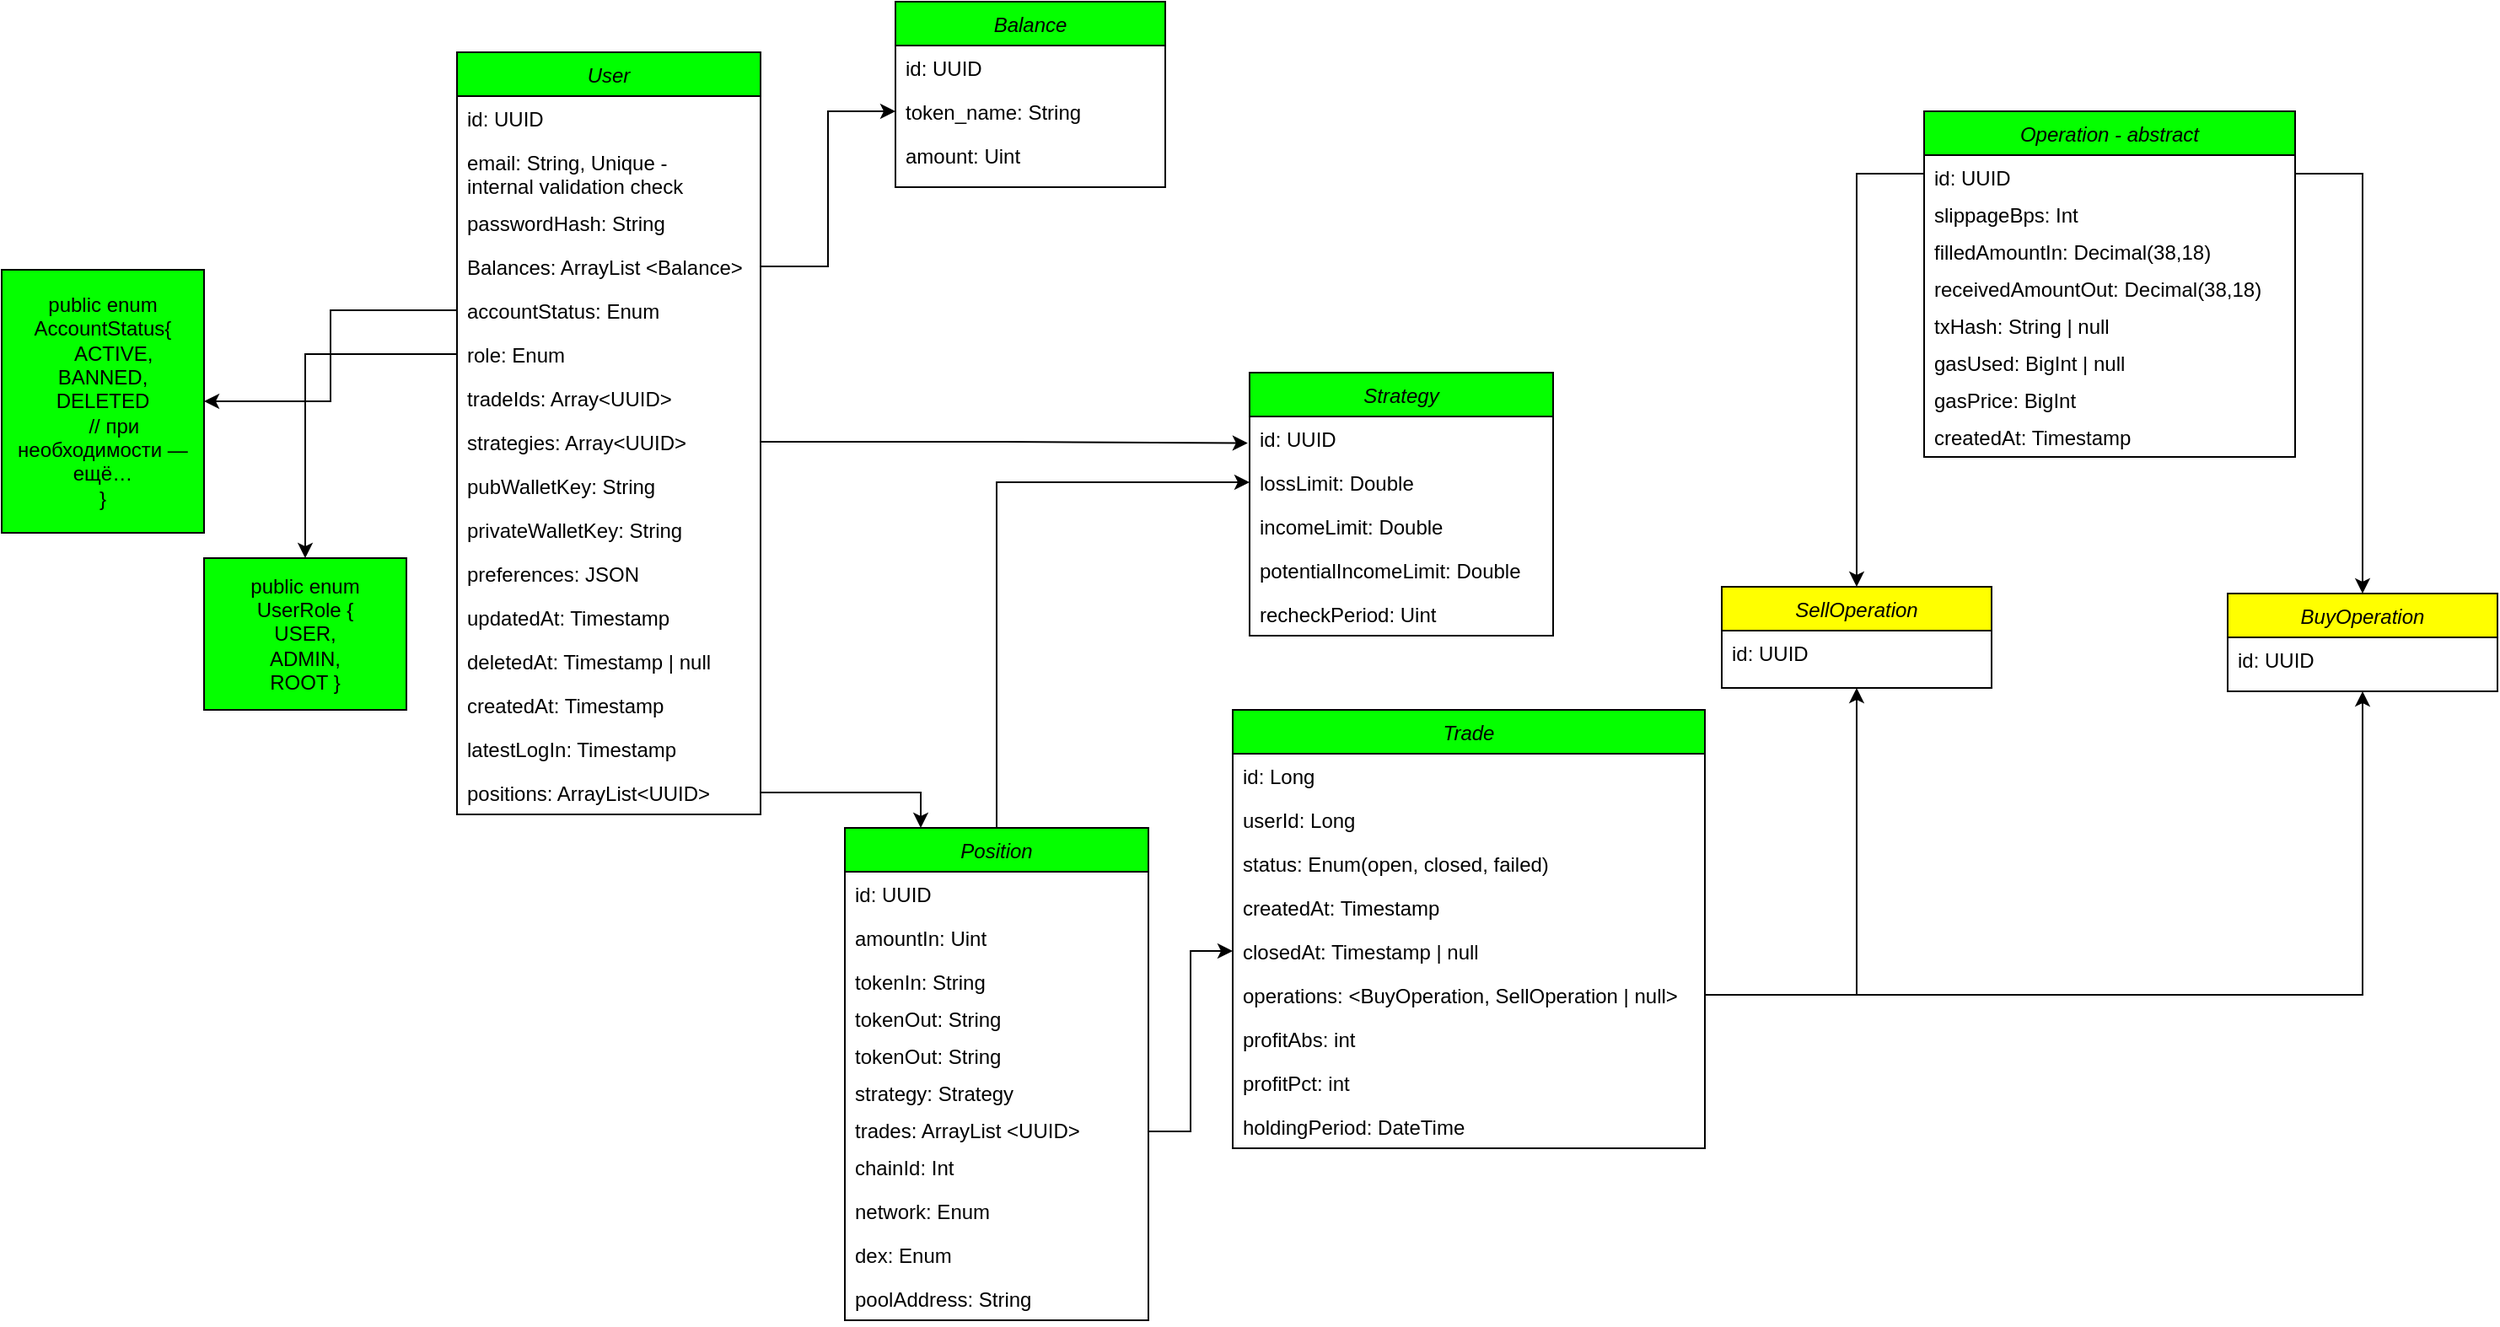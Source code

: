 <mxfile version="27.0.9">
  <diagram id="C5RBs43oDa-KdzZeNtuy" name="Page-1">
    <mxGraphModel dx="2127" dy="669" grid="1" gridSize="10" guides="1" tooltips="1" connect="1" arrows="1" fold="1" page="1" pageScale="1" pageWidth="827" pageHeight="1169" math="0" shadow="0">
      <root>
        <mxCell id="WIyWlLk6GJQsqaUBKTNV-0" />
        <mxCell id="WIyWlLk6GJQsqaUBKTNV-1" parent="WIyWlLk6GJQsqaUBKTNV-0" />
        <mxCell id="zkfFHV4jXpPFQw0GAbJ--0" value="User" style="swimlane;fontStyle=2;align=center;verticalAlign=top;childLayout=stackLayout;horizontal=1;startSize=26;horizontalStack=0;resizeParent=1;resizeLast=0;collapsible=1;marginBottom=0;rounded=0;shadow=0;strokeWidth=1;fillColor=#00FF00;" parent="WIyWlLk6GJQsqaUBKTNV-1" vertex="1">
          <mxGeometry x="220" y="170" width="180" height="452" as="geometry">
            <mxRectangle x="230" y="140" width="160" height="26" as="alternateBounds" />
          </mxGeometry>
        </mxCell>
        <mxCell id="zkfFHV4jXpPFQw0GAbJ--1" value="id: UUID" style="text;align=left;verticalAlign=top;spacingLeft=4;spacingRight=4;overflow=hidden;rotatable=0;points=[[0,0.5],[1,0.5]];portConstraint=eastwest;" parent="zkfFHV4jXpPFQw0GAbJ--0" vertex="1">
          <mxGeometry y="26" width="180" height="26" as="geometry" />
        </mxCell>
        <mxCell id="si9qJeXfL94xBMsDzdu2-1" value="email: String, Unique - &#xa;internal validation check" style="text;align=left;verticalAlign=top;spacingLeft=4;spacingRight=4;overflow=hidden;rotatable=0;points=[[0,0.5],[1,0.5]];portConstraint=eastwest;rounded=0;shadow=0;html=0;" parent="zkfFHV4jXpPFQw0GAbJ--0" vertex="1">
          <mxGeometry y="52" width="180" height="36" as="geometry" />
        </mxCell>
        <mxCell id="si9qJeXfL94xBMsDzdu2-0" value="passwordHash: String" style="text;align=left;verticalAlign=top;spacingLeft=4;spacingRight=4;overflow=hidden;rotatable=0;points=[[0,0.5],[1,0.5]];portConstraint=eastwest;rounded=0;shadow=0;html=0;" parent="zkfFHV4jXpPFQw0GAbJ--0" vertex="1">
          <mxGeometry y="88" width="180" height="26" as="geometry" />
        </mxCell>
        <mxCell id="si9qJeXfL94xBMsDzdu2-3" value="Balances: ArrayList &lt;Balance&gt;" style="text;align=left;verticalAlign=top;spacingLeft=4;spacingRight=4;overflow=hidden;rotatable=0;points=[[0,0.5],[1,0.5]];portConstraint=eastwest;rounded=0;shadow=0;html=0;" parent="zkfFHV4jXpPFQw0GAbJ--0" vertex="1">
          <mxGeometry y="114" width="180" height="26" as="geometry" />
        </mxCell>
        <mxCell id="si9qJeXfL94xBMsDzdu2-5" value="accountStatus: Enum" style="text;align=left;verticalAlign=top;spacingLeft=4;spacingRight=4;overflow=hidden;rotatable=0;points=[[0,0.5],[1,0.5]];portConstraint=eastwest;rounded=0;shadow=0;html=0;" parent="zkfFHV4jXpPFQw0GAbJ--0" vertex="1">
          <mxGeometry y="140" width="180" height="26" as="geometry" />
        </mxCell>
        <mxCell id="si9qJeXfL94xBMsDzdu2-8" value="role: Enum" style="text;align=left;verticalAlign=top;spacingLeft=4;spacingRight=4;overflow=hidden;rotatable=0;points=[[0,0.5],[1,0.5]];portConstraint=eastwest;rounded=0;shadow=0;html=0;" parent="zkfFHV4jXpPFQw0GAbJ--0" vertex="1">
          <mxGeometry y="166" width="180" height="26" as="geometry" />
        </mxCell>
        <mxCell id="si9qJeXfL94xBMsDzdu2-11" value="tradeIds: Array&lt;UUID&gt;" style="text;align=left;verticalAlign=top;spacingLeft=4;spacingRight=4;overflow=hidden;rotatable=0;points=[[0,0.5],[1,0.5]];portConstraint=eastwest;rounded=0;shadow=0;html=0;" parent="zkfFHV4jXpPFQw0GAbJ--0" vertex="1">
          <mxGeometry y="192" width="180" height="26" as="geometry" />
        </mxCell>
        <mxCell id="si9qJeXfL94xBMsDzdu2-25" value="strategies: Array&lt;UUID&gt;" style="text;align=left;verticalAlign=top;spacingLeft=4;spacingRight=4;overflow=hidden;rotatable=0;points=[[0,0.5],[1,0.5]];portConstraint=eastwest;rounded=0;shadow=0;html=0;" parent="zkfFHV4jXpPFQw0GAbJ--0" vertex="1">
          <mxGeometry y="218" width="180" height="26" as="geometry" />
        </mxCell>
        <mxCell id="si9qJeXfL94xBMsDzdu2-29" value="pubWalletKey: String" style="text;align=left;verticalAlign=top;spacingLeft=4;spacingRight=4;overflow=hidden;rotatable=0;points=[[0,0.5],[1,0.5]];portConstraint=eastwest;rounded=0;shadow=0;html=0;" parent="zkfFHV4jXpPFQw0GAbJ--0" vertex="1">
          <mxGeometry y="244" width="180" height="26" as="geometry" />
        </mxCell>
        <mxCell id="mFo7Af1FygTeGTeYV0Hn-39" value="privateWalletKey: String" style="text;align=left;verticalAlign=top;spacingLeft=4;spacingRight=4;overflow=hidden;rotatable=0;points=[[0,0.5],[1,0.5]];portConstraint=eastwest;rounded=0;shadow=0;html=0;" parent="zkfFHV4jXpPFQw0GAbJ--0" vertex="1">
          <mxGeometry y="270" width="180" height="26" as="geometry" />
        </mxCell>
        <mxCell id="si9qJeXfL94xBMsDzdu2-32" value="preferences: JSON" style="text;align=left;verticalAlign=top;spacingLeft=4;spacingRight=4;overflow=hidden;rotatable=0;points=[[0,0.5],[1,0.5]];portConstraint=eastwest;rounded=0;shadow=0;html=0;" parent="zkfFHV4jXpPFQw0GAbJ--0" vertex="1">
          <mxGeometry y="296" width="180" height="26" as="geometry" />
        </mxCell>
        <mxCell id="si9qJeXfL94xBMsDzdu2-33" value="updatedAt: Timestamp" style="text;align=left;verticalAlign=top;spacingLeft=4;spacingRight=4;overflow=hidden;rotatable=0;points=[[0,0.5],[1,0.5]];portConstraint=eastwest;rounded=0;shadow=0;html=0;" parent="zkfFHV4jXpPFQw0GAbJ--0" vertex="1">
          <mxGeometry y="322" width="180" height="26" as="geometry" />
        </mxCell>
        <mxCell id="si9qJeXfL94xBMsDzdu2-34" value="deletedAt: Timestamp | null" style="text;align=left;verticalAlign=top;spacingLeft=4;spacingRight=4;overflow=hidden;rotatable=0;points=[[0,0.5],[1,0.5]];portConstraint=eastwest;rounded=0;shadow=0;html=0;" parent="zkfFHV4jXpPFQw0GAbJ--0" vertex="1">
          <mxGeometry y="348" width="180" height="26" as="geometry" />
        </mxCell>
        <mxCell id="si9qJeXfL94xBMsDzdu2-4" value="createdAt: Timestamp" style="text;align=left;verticalAlign=top;spacingLeft=4;spacingRight=4;overflow=hidden;rotatable=0;points=[[0,0.5],[1,0.5]];portConstraint=eastwest;rounded=0;shadow=0;html=0;" parent="zkfFHV4jXpPFQw0GAbJ--0" vertex="1">
          <mxGeometry y="374" width="180" height="26" as="geometry" />
        </mxCell>
        <mxCell id="si9qJeXfL94xBMsDzdu2-2" value="latestLogIn: Timestamp" style="text;align=left;verticalAlign=top;spacingLeft=4;spacingRight=4;overflow=hidden;rotatable=0;points=[[0,0.5],[1,0.5]];portConstraint=eastwest;rounded=0;shadow=0;html=0;" parent="zkfFHV4jXpPFQw0GAbJ--0" vertex="1">
          <mxGeometry y="400" width="180" height="26" as="geometry" />
        </mxCell>
        <mxCell id="mFo7Af1FygTeGTeYV0Hn-40" value="positions: ArrayList&lt;UUID&gt;" style="text;align=left;verticalAlign=top;spacingLeft=4;spacingRight=4;overflow=hidden;rotatable=0;points=[[0,0.5],[1,0.5]];portConstraint=eastwest;rounded=0;shadow=0;html=0;" parent="zkfFHV4jXpPFQw0GAbJ--0" vertex="1">
          <mxGeometry y="426" width="180" height="26" as="geometry" />
        </mxCell>
        <mxCell id="si9qJeXfL94xBMsDzdu2-6" value="&lt;span style=&quot;text-align: left;&quot;&gt;public enum AccountStatus{&lt;/span&gt;&lt;br style=&quot;text-align: left;&quot;&gt;&lt;span style=&quot;text-align: left;&quot;&gt;&amp;nbsp; &amp;nbsp; ACTIVE,&lt;/span&gt;&lt;div&gt;BANNED,&lt;/div&gt;&lt;div&gt;&lt;div style=&quot;text-align: center;&quot;&gt;DELETED&lt;/div&gt;&lt;span style=&quot;text-align: left;&quot;&gt;&amp;nbsp; &amp;nbsp; // при необходимости — ещё…&lt;/span&gt;&lt;br style=&quot;text-align: left;&quot;&gt;&lt;span style=&quot;text-align: left;&quot;&gt;}&lt;/span&gt;&lt;/div&gt;" style="rounded=0;whiteSpace=wrap;html=1;fillColor=#05FF00;" parent="WIyWlLk6GJQsqaUBKTNV-1" vertex="1">
          <mxGeometry x="-50" y="299" width="120" height="156" as="geometry" />
        </mxCell>
        <mxCell id="si9qJeXfL94xBMsDzdu2-7" style="edgeStyle=orthogonalEdgeStyle;rounded=0;orthogonalLoop=1;jettySize=auto;html=1;exitX=0;exitY=0.5;exitDx=0;exitDy=0;entryX=1;entryY=0.5;entryDx=0;entryDy=0;" parent="WIyWlLk6GJQsqaUBKTNV-1" source="si9qJeXfL94xBMsDzdu2-5" target="si9qJeXfL94xBMsDzdu2-6" edge="1">
          <mxGeometry relative="1" as="geometry" />
        </mxCell>
        <mxCell id="si9qJeXfL94xBMsDzdu2-9" value="public enum UserRole {&lt;div&gt;USER,&lt;/div&gt;&lt;div&gt;ADMIN,&lt;/div&gt;&lt;div&gt;ROOT }&lt;/div&gt;" style="rounded=0;whiteSpace=wrap;html=1;fillColor=#05FF00;" parent="WIyWlLk6GJQsqaUBKTNV-1" vertex="1">
          <mxGeometry x="70" y="470" width="120" height="90" as="geometry" />
        </mxCell>
        <mxCell id="si9qJeXfL94xBMsDzdu2-10" style="edgeStyle=orthogonalEdgeStyle;rounded=0;orthogonalLoop=1;jettySize=auto;html=1;exitX=0;exitY=0.5;exitDx=0;exitDy=0;entryX=0.5;entryY=0;entryDx=0;entryDy=0;" parent="WIyWlLk6GJQsqaUBKTNV-1" source="si9qJeXfL94xBMsDzdu2-8" target="si9qJeXfL94xBMsDzdu2-9" edge="1">
          <mxGeometry relative="1" as="geometry" />
        </mxCell>
        <mxCell id="si9qJeXfL94xBMsDzdu2-12" value="Trade" style="swimlane;fontStyle=2;align=center;verticalAlign=top;childLayout=stackLayout;horizontal=1;startSize=26;horizontalStack=0;resizeParent=1;resizeLast=0;collapsible=1;marginBottom=0;rounded=0;shadow=0;strokeWidth=1;fillColor=#05FF00;" parent="WIyWlLk6GJQsqaUBKTNV-1" vertex="1">
          <mxGeometry x="680" y="560" width="280" height="260" as="geometry">
            <mxRectangle x="230" y="140" width="160" height="26" as="alternateBounds" />
          </mxGeometry>
        </mxCell>
        <mxCell id="si9qJeXfL94xBMsDzdu2-13" value="id: Long" style="text;align=left;verticalAlign=top;spacingLeft=4;spacingRight=4;overflow=hidden;rotatable=0;points=[[0,0.5],[1,0.5]];portConstraint=eastwest;" parent="si9qJeXfL94xBMsDzdu2-12" vertex="1">
          <mxGeometry y="26" width="280" height="26" as="geometry" />
        </mxCell>
        <mxCell id="si9qJeXfL94xBMsDzdu2-35" value="userId: Long" style="text;align=left;verticalAlign=top;spacingLeft=4;spacingRight=4;overflow=hidden;rotatable=0;points=[[0,0.5],[1,0.5]];portConstraint=eastwest;" parent="si9qJeXfL94xBMsDzdu2-12" vertex="1">
          <mxGeometry y="52" width="280" height="26" as="geometry" />
        </mxCell>
        <mxCell id="si9qJeXfL94xBMsDzdu2-42" value="status: Enum(open, closed, failed)" style="text;align=left;verticalAlign=top;spacingLeft=4;spacingRight=4;overflow=hidden;rotatable=0;points=[[0,0.5],[1,0.5]];portConstraint=eastwest;" parent="si9qJeXfL94xBMsDzdu2-12" vertex="1">
          <mxGeometry y="78" width="280" height="26" as="geometry" />
        </mxCell>
        <mxCell id="si9qJeXfL94xBMsDzdu2-44" value="createdAt: Timestamp" style="text;align=left;verticalAlign=top;spacingLeft=4;spacingRight=4;overflow=hidden;rotatable=0;points=[[0,0.5],[1,0.5]];portConstraint=eastwest;" parent="si9qJeXfL94xBMsDzdu2-12" vertex="1">
          <mxGeometry y="104" width="280" height="26" as="geometry" />
        </mxCell>
        <mxCell id="si9qJeXfL94xBMsDzdu2-45" value="closedAt: Timestamp | null" style="text;align=left;verticalAlign=top;spacingLeft=4;spacingRight=4;overflow=hidden;rotatable=0;points=[[0,0.5],[1,0.5]];portConstraint=eastwest;" parent="si9qJeXfL94xBMsDzdu2-12" vertex="1">
          <mxGeometry y="130" width="280" height="26" as="geometry" />
        </mxCell>
        <mxCell id="mFo7Af1FygTeGTeYV0Hn-25" value="operations: &lt;BuyOperation, SellOperation | null&gt;" style="text;align=left;verticalAlign=top;spacingLeft=4;spacingRight=4;overflow=hidden;rotatable=0;points=[[0,0.5],[1,0.5]];portConstraint=eastwest;" parent="si9qJeXfL94xBMsDzdu2-12" vertex="1">
          <mxGeometry y="156" width="280" height="26" as="geometry" />
        </mxCell>
        <mxCell id="mFo7Af1FygTeGTeYV0Hn-31" value="profitAbs: int" style="text;align=left;verticalAlign=top;spacingLeft=4;spacingRight=4;overflow=hidden;rotatable=0;points=[[0,0.5],[1,0.5]];portConstraint=eastwest;" parent="si9qJeXfL94xBMsDzdu2-12" vertex="1">
          <mxGeometry y="182" width="280" height="26" as="geometry" />
        </mxCell>
        <mxCell id="mFo7Af1FygTeGTeYV0Hn-32" value="profitPct: int" style="text;align=left;verticalAlign=top;spacingLeft=4;spacingRight=4;overflow=hidden;rotatable=0;points=[[0,0.5],[1,0.5]];portConstraint=eastwest;" parent="si9qJeXfL94xBMsDzdu2-12" vertex="1">
          <mxGeometry y="208" width="280" height="26" as="geometry" />
        </mxCell>
        <mxCell id="mFo7Af1FygTeGTeYV0Hn-33" value="holdingPeriod: DateTime" style="text;align=left;verticalAlign=top;spacingLeft=4;spacingRight=4;overflow=hidden;rotatable=0;points=[[0,0.5],[1,0.5]];portConstraint=eastwest;" parent="si9qJeXfL94xBMsDzdu2-12" vertex="1">
          <mxGeometry y="234" width="280" height="26" as="geometry" />
        </mxCell>
        <mxCell id="si9qJeXfL94xBMsDzdu2-26" value="Strategy" style="swimlane;fontStyle=2;align=center;verticalAlign=top;childLayout=stackLayout;horizontal=1;startSize=26;horizontalStack=0;resizeParent=1;resizeLast=0;collapsible=1;marginBottom=0;rounded=0;shadow=0;strokeWidth=1;fillColor=#05FF00;" parent="WIyWlLk6GJQsqaUBKTNV-1" vertex="1">
          <mxGeometry x="690" y="360" width="180" height="156" as="geometry">
            <mxRectangle x="230" y="140" width="160" height="26" as="alternateBounds" />
          </mxGeometry>
        </mxCell>
        <mxCell id="si9qJeXfL94xBMsDzdu2-27" value="id: UUID" style="text;align=left;verticalAlign=top;spacingLeft=4;spacingRight=4;overflow=hidden;rotatable=0;points=[[0,0.5],[1,0.5]];portConstraint=eastwest;" parent="si9qJeXfL94xBMsDzdu2-26" vertex="1">
          <mxGeometry y="26" width="180" height="26" as="geometry" />
        </mxCell>
        <mxCell id="mFo7Af1FygTeGTeYV0Hn-35" value="lossLimit: Double" style="text;align=left;verticalAlign=top;spacingLeft=4;spacingRight=4;overflow=hidden;rotatable=0;points=[[0,0.5],[1,0.5]];portConstraint=eastwest;" parent="si9qJeXfL94xBMsDzdu2-26" vertex="1">
          <mxGeometry y="52" width="180" height="26" as="geometry" />
        </mxCell>
        <mxCell id="mFo7Af1FygTeGTeYV0Hn-36" value="incomeLimit: Double" style="text;align=left;verticalAlign=top;spacingLeft=4;spacingRight=4;overflow=hidden;rotatable=0;points=[[0,0.5],[1,0.5]];portConstraint=eastwest;" parent="si9qJeXfL94xBMsDzdu2-26" vertex="1">
          <mxGeometry y="78" width="180" height="26" as="geometry" />
        </mxCell>
        <mxCell id="mFo7Af1FygTeGTeYV0Hn-37" value="potentialIncomeLimit: Double" style="text;align=left;verticalAlign=top;spacingLeft=4;spacingRight=4;overflow=hidden;rotatable=0;points=[[0,0.5],[1,0.5]];portConstraint=eastwest;" parent="si9qJeXfL94xBMsDzdu2-26" vertex="1">
          <mxGeometry y="104" width="180" height="26" as="geometry" />
        </mxCell>
        <mxCell id="mFo7Af1FygTeGTeYV0Hn-38" value="recheckPeriod: Uint" style="text;align=left;verticalAlign=top;spacingLeft=4;spacingRight=4;overflow=hidden;rotatable=0;points=[[0,0.5],[1,0.5]];portConstraint=eastwest;" parent="si9qJeXfL94xBMsDzdu2-26" vertex="1">
          <mxGeometry y="130" width="180" height="26" as="geometry" />
        </mxCell>
        <mxCell id="si9qJeXfL94xBMsDzdu2-28" style="edgeStyle=orthogonalEdgeStyle;rounded=0;orthogonalLoop=1;jettySize=auto;html=1;exitX=1;exitY=0.5;exitDx=0;exitDy=0;entryX=-0.006;entryY=0.606;entryDx=0;entryDy=0;entryPerimeter=0;" parent="WIyWlLk6GJQsqaUBKTNV-1" source="si9qJeXfL94xBMsDzdu2-25" target="si9qJeXfL94xBMsDzdu2-27" edge="1">
          <mxGeometry relative="1" as="geometry" />
        </mxCell>
        <mxCell id="mFo7Af1FygTeGTeYV0Hn-1" value="Balance" style="swimlane;fontStyle=2;align=center;verticalAlign=top;childLayout=stackLayout;horizontal=1;startSize=26;horizontalStack=0;resizeParent=1;resizeLast=0;collapsible=1;marginBottom=0;rounded=0;shadow=0;strokeWidth=1;fillColor=#05FF00;" parent="WIyWlLk6GJQsqaUBKTNV-1" vertex="1">
          <mxGeometry x="480" y="140" width="160" height="110" as="geometry">
            <mxRectangle x="230" y="140" width="160" height="26" as="alternateBounds" />
          </mxGeometry>
        </mxCell>
        <mxCell id="mFo7Af1FygTeGTeYV0Hn-2" value="id: UUID" style="text;align=left;verticalAlign=top;spacingLeft=4;spacingRight=4;overflow=hidden;rotatable=0;points=[[0,0.5],[1,0.5]];portConstraint=eastwest;" parent="mFo7Af1FygTeGTeYV0Hn-1" vertex="1">
          <mxGeometry y="26" width="160" height="26" as="geometry" />
        </mxCell>
        <mxCell id="mFo7Af1FygTeGTeYV0Hn-3" value="token_name: String" style="text;align=left;verticalAlign=top;spacingLeft=4;spacingRight=4;overflow=hidden;rotatable=0;points=[[0,0.5],[1,0.5]];portConstraint=eastwest;" parent="mFo7Af1FygTeGTeYV0Hn-1" vertex="1">
          <mxGeometry y="52" width="160" height="26" as="geometry" />
        </mxCell>
        <mxCell id="mFo7Af1FygTeGTeYV0Hn-4" value="amount: Uint" style="text;align=left;verticalAlign=top;spacingLeft=4;spacingRight=4;overflow=hidden;rotatable=0;points=[[0,0.5],[1,0.5]];portConstraint=eastwest;" parent="mFo7Af1FygTeGTeYV0Hn-1" vertex="1">
          <mxGeometry y="78" width="160" height="26" as="geometry" />
        </mxCell>
        <mxCell id="mFo7Af1FygTeGTeYV0Hn-5" style="edgeStyle=orthogonalEdgeStyle;rounded=0;orthogonalLoop=1;jettySize=auto;html=1;exitX=1;exitY=0.5;exitDx=0;exitDy=0;entryX=0;entryY=0.5;entryDx=0;entryDy=0;" parent="WIyWlLk6GJQsqaUBKTNV-1" source="si9qJeXfL94xBMsDzdu2-3" target="mFo7Af1FygTeGTeYV0Hn-3" edge="1">
          <mxGeometry relative="1" as="geometry" />
        </mxCell>
        <mxCell id="mFo7Af1FygTeGTeYV0Hn-6" value="Operation - abstract" style="swimlane;fontStyle=2;align=center;verticalAlign=top;childLayout=stackLayout;horizontal=1;startSize=26;horizontalStack=0;resizeParent=1;resizeLast=0;collapsible=1;marginBottom=0;rounded=0;shadow=0;strokeWidth=1;fillColor=#05FF00;" parent="WIyWlLk6GJQsqaUBKTNV-1" vertex="1">
          <mxGeometry x="1090" y="205" width="220" height="205" as="geometry">
            <mxRectangle x="230" y="140" width="160" height="26" as="alternateBounds" />
          </mxGeometry>
        </mxCell>
        <mxCell id="mFo7Af1FygTeGTeYV0Hn-7" value="id: UUID" style="text;align=left;verticalAlign=top;spacingLeft=4;spacingRight=4;overflow=hidden;rotatable=0;points=[[0,0.5],[1,0.5]];portConstraint=eastwest;" parent="mFo7Af1FygTeGTeYV0Hn-6" vertex="1">
          <mxGeometry y="26" width="220" height="22" as="geometry" />
        </mxCell>
        <mxCell id="mFo7Af1FygTeGTeYV0Hn-17" value="slippageBps: Int" style="text;align=left;verticalAlign=top;spacingLeft=4;spacingRight=4;overflow=hidden;rotatable=0;points=[[0,0.5],[1,0.5]];portConstraint=eastwest;" parent="mFo7Af1FygTeGTeYV0Hn-6" vertex="1">
          <mxGeometry y="48" width="220" height="22" as="geometry" />
        </mxCell>
        <mxCell id="mFo7Af1FygTeGTeYV0Hn-19" value="filledAmountIn: Decimal(38,18)" style="text;align=left;verticalAlign=top;spacingLeft=4;spacingRight=4;overflow=hidden;rotatable=0;points=[[0,0.5],[1,0.5]];portConstraint=eastwest;" parent="mFo7Af1FygTeGTeYV0Hn-6" vertex="1">
          <mxGeometry y="70" width="220" height="22" as="geometry" />
        </mxCell>
        <mxCell id="mFo7Af1FygTeGTeYV0Hn-20" value="receivedAmountOut: Decimal(38,18)" style="text;align=left;verticalAlign=top;spacingLeft=4;spacingRight=4;overflow=hidden;rotatable=0;points=[[0,0.5],[1,0.5]];portConstraint=eastwest;" parent="mFo7Af1FygTeGTeYV0Hn-6" vertex="1">
          <mxGeometry y="92" width="220" height="22" as="geometry" />
        </mxCell>
        <mxCell id="mFo7Af1FygTeGTeYV0Hn-22" value="txHash: String | null" style="text;align=left;verticalAlign=top;spacingLeft=4;spacingRight=4;overflow=hidden;rotatable=0;points=[[0,0.5],[1,0.5]];portConstraint=eastwest;" parent="mFo7Af1FygTeGTeYV0Hn-6" vertex="1">
          <mxGeometry y="114" width="220" height="22" as="geometry" />
        </mxCell>
        <mxCell id="mFo7Af1FygTeGTeYV0Hn-21" value="gasUsed: BigInt | null" style="text;align=left;verticalAlign=top;spacingLeft=4;spacingRight=4;overflow=hidden;rotatable=0;points=[[0,0.5],[1,0.5]];portConstraint=eastwest;" parent="mFo7Af1FygTeGTeYV0Hn-6" vertex="1">
          <mxGeometry y="136" width="220" height="22" as="geometry" />
        </mxCell>
        <mxCell id="mFo7Af1FygTeGTeYV0Hn-23" value="gasPrice: BigInt" style="text;align=left;verticalAlign=top;spacingLeft=4;spacingRight=4;overflow=hidden;rotatable=0;points=[[0,0.5],[1,0.5]];portConstraint=eastwest;" parent="mFo7Af1FygTeGTeYV0Hn-6" vertex="1">
          <mxGeometry y="158" width="220" height="22" as="geometry" />
        </mxCell>
        <mxCell id="mFo7Af1FygTeGTeYV0Hn-24" value="createdAt: Timestamp" style="text;align=left;verticalAlign=top;spacingLeft=4;spacingRight=4;overflow=hidden;rotatable=0;points=[[0,0.5],[1,0.5]];portConstraint=eastwest;" parent="mFo7Af1FygTeGTeYV0Hn-6" vertex="1">
          <mxGeometry y="180" width="220" height="22" as="geometry" />
        </mxCell>
        <mxCell id="mFo7Af1FygTeGTeYV0Hn-8" value="SellOperation" style="swimlane;fontStyle=2;align=center;verticalAlign=top;childLayout=stackLayout;horizontal=1;startSize=26;horizontalStack=0;resizeParent=1;resizeLast=0;collapsible=1;marginBottom=0;rounded=0;shadow=0;strokeWidth=1;fillColor=#FFFF00;" parent="WIyWlLk6GJQsqaUBKTNV-1" vertex="1">
          <mxGeometry x="970" y="487" width="160" height="60" as="geometry">
            <mxRectangle x="230" y="140" width="160" height="26" as="alternateBounds" />
          </mxGeometry>
        </mxCell>
        <mxCell id="mFo7Af1FygTeGTeYV0Hn-9" value="id: UUID" style="text;align=left;verticalAlign=top;spacingLeft=4;spacingRight=4;overflow=hidden;rotatable=0;points=[[0,0.5],[1,0.5]];portConstraint=eastwest;" parent="mFo7Af1FygTeGTeYV0Hn-8" vertex="1">
          <mxGeometry y="26" width="160" height="24" as="geometry" />
        </mxCell>
        <mxCell id="mFo7Af1FygTeGTeYV0Hn-10" value="BuyOperation" style="swimlane;fontStyle=2;align=center;verticalAlign=top;childLayout=stackLayout;horizontal=1;startSize=26;horizontalStack=0;resizeParent=1;resizeLast=0;collapsible=1;marginBottom=0;rounded=0;shadow=0;strokeWidth=1;fillColor=#FFFF00;" parent="WIyWlLk6GJQsqaUBKTNV-1" vertex="1">
          <mxGeometry x="1270" y="491" width="160" height="58" as="geometry">
            <mxRectangle x="230" y="140" width="160" height="26" as="alternateBounds" />
          </mxGeometry>
        </mxCell>
        <mxCell id="mFo7Af1FygTeGTeYV0Hn-11" value="id: UUID" style="text;align=left;verticalAlign=top;spacingLeft=4;spacingRight=4;overflow=hidden;rotatable=0;points=[[0,0.5],[1,0.5]];portConstraint=eastwest;" parent="mFo7Af1FygTeGTeYV0Hn-10" vertex="1">
          <mxGeometry y="26" width="160" height="26" as="geometry" />
        </mxCell>
        <mxCell id="mFo7Af1FygTeGTeYV0Hn-12" style="edgeStyle=orthogonalEdgeStyle;rounded=0;orthogonalLoop=1;jettySize=auto;html=1;exitX=0;exitY=0.5;exitDx=0;exitDy=0;entryX=0.5;entryY=0;entryDx=0;entryDy=0;" parent="WIyWlLk6GJQsqaUBKTNV-1" source="mFo7Af1FygTeGTeYV0Hn-7" target="mFo7Af1FygTeGTeYV0Hn-8" edge="1">
          <mxGeometry relative="1" as="geometry" />
        </mxCell>
        <mxCell id="mFo7Af1FygTeGTeYV0Hn-13" style="edgeStyle=orthogonalEdgeStyle;rounded=0;orthogonalLoop=1;jettySize=auto;html=1;exitX=1;exitY=0.5;exitDx=0;exitDy=0;entryX=0.5;entryY=0;entryDx=0;entryDy=0;" parent="WIyWlLk6GJQsqaUBKTNV-1" source="mFo7Af1FygTeGTeYV0Hn-7" target="mFo7Af1FygTeGTeYV0Hn-10" edge="1">
          <mxGeometry relative="1" as="geometry" />
        </mxCell>
        <mxCell id="mFo7Af1FygTeGTeYV0Hn-26" style="edgeStyle=orthogonalEdgeStyle;rounded=0;orthogonalLoop=1;jettySize=auto;html=1;exitX=1;exitY=0.5;exitDx=0;exitDy=0;entryX=0.5;entryY=1;entryDx=0;entryDy=0;" parent="WIyWlLk6GJQsqaUBKTNV-1" source="mFo7Af1FygTeGTeYV0Hn-25" target="mFo7Af1FygTeGTeYV0Hn-8" edge="1">
          <mxGeometry relative="1" as="geometry" />
        </mxCell>
        <mxCell id="mFo7Af1FygTeGTeYV0Hn-27" style="edgeStyle=orthogonalEdgeStyle;rounded=0;orthogonalLoop=1;jettySize=auto;html=1;exitX=1;exitY=0.5;exitDx=0;exitDy=0;entryX=0.5;entryY=1;entryDx=0;entryDy=0;" parent="WIyWlLk6GJQsqaUBKTNV-1" source="mFo7Af1FygTeGTeYV0Hn-25" target="mFo7Af1FygTeGTeYV0Hn-10" edge="1">
          <mxGeometry relative="1" as="geometry" />
        </mxCell>
        <mxCell id="mFo7Af1FygTeGTeYV0Hn-49" style="edgeStyle=orthogonalEdgeStyle;rounded=0;orthogonalLoop=1;jettySize=auto;html=1;exitX=0.5;exitY=0;exitDx=0;exitDy=0;entryX=0;entryY=0.5;entryDx=0;entryDy=0;" parent="WIyWlLk6GJQsqaUBKTNV-1" source="mFo7Af1FygTeGTeYV0Hn-41" target="mFo7Af1FygTeGTeYV0Hn-35" edge="1">
          <mxGeometry relative="1" as="geometry" />
        </mxCell>
        <mxCell id="mFo7Af1FygTeGTeYV0Hn-41" value="Position" style="swimlane;fontStyle=2;align=center;verticalAlign=top;childLayout=stackLayout;horizontal=1;startSize=26;horizontalStack=0;resizeParent=1;resizeLast=0;collapsible=1;marginBottom=0;rounded=0;shadow=0;strokeWidth=1;fillColor=#05FF00;" parent="WIyWlLk6GJQsqaUBKTNV-1" vertex="1">
          <mxGeometry x="450" y="630" width="180" height="292" as="geometry">
            <mxRectangle x="230" y="140" width="160" height="26" as="alternateBounds" />
          </mxGeometry>
        </mxCell>
        <mxCell id="mFo7Af1FygTeGTeYV0Hn-42" value="id: UUID" style="text;align=left;verticalAlign=top;spacingLeft=4;spacingRight=4;overflow=hidden;rotatable=0;points=[[0,0.5],[1,0.5]];portConstraint=eastwest;" parent="mFo7Af1FygTeGTeYV0Hn-41" vertex="1">
          <mxGeometry y="26" width="180" height="26" as="geometry" />
        </mxCell>
        <mxCell id="mFo7Af1FygTeGTeYV0Hn-43" value="amountIn: Uint" style="text;align=left;verticalAlign=top;spacingLeft=4;spacingRight=4;overflow=hidden;rotatable=0;points=[[0,0.5],[1,0.5]];portConstraint=eastwest;" parent="mFo7Af1FygTeGTeYV0Hn-41" vertex="1">
          <mxGeometry y="52" width="180" height="26" as="geometry" />
        </mxCell>
        <mxCell id="mFo7Af1FygTeGTeYV0Hn-15" value="tokenIn: String" style="text;align=left;verticalAlign=top;spacingLeft=4;spacingRight=4;overflow=hidden;rotatable=0;points=[[0,0.5],[1,0.5]];portConstraint=eastwest;" parent="mFo7Af1FygTeGTeYV0Hn-41" vertex="1">
          <mxGeometry y="78" width="180" height="22" as="geometry" />
        </mxCell>
        <mxCell id="mFo7Af1FygTeGTeYV0Hn-16" value="tokenOut: String" style="text;align=left;verticalAlign=top;spacingLeft=4;spacingRight=4;overflow=hidden;rotatable=0;points=[[0,0.5],[1,0.5]];portConstraint=eastwest;" parent="mFo7Af1FygTeGTeYV0Hn-41" vertex="1">
          <mxGeometry y="100" width="180" height="22" as="geometry" />
        </mxCell>
        <mxCell id="mFo7Af1FygTeGTeYV0Hn-48" value="tokenOut: String" style="text;align=left;verticalAlign=top;spacingLeft=4;spacingRight=4;overflow=hidden;rotatable=0;points=[[0,0.5],[1,0.5]];portConstraint=eastwest;" parent="mFo7Af1FygTeGTeYV0Hn-41" vertex="1">
          <mxGeometry y="122" width="180" height="22" as="geometry" />
        </mxCell>
        <mxCell id="mFo7Af1FygTeGTeYV0Hn-50" value="strategy: Strategy" style="text;align=left;verticalAlign=top;spacingLeft=4;spacingRight=4;overflow=hidden;rotatable=0;points=[[0,0.5],[1,0.5]];portConstraint=eastwest;" parent="mFo7Af1FygTeGTeYV0Hn-41" vertex="1">
          <mxGeometry y="144" width="180" height="22" as="geometry" />
        </mxCell>
        <mxCell id="mFo7Af1FygTeGTeYV0Hn-51" value="trades: ArrayList &lt;UUID&gt;" style="text;align=left;verticalAlign=top;spacingLeft=4;spacingRight=4;overflow=hidden;rotatable=0;points=[[0,0.5],[1,0.5]];portConstraint=eastwest;" parent="mFo7Af1FygTeGTeYV0Hn-41" vertex="1">
          <mxGeometry y="166" width="180" height="22" as="geometry" />
        </mxCell>
        <mxCell id="si9qJeXfL94xBMsDzdu2-36" value="chainId: Int" style="text;align=left;verticalAlign=top;spacingLeft=4;spacingRight=4;overflow=hidden;rotatable=0;points=[[0,0.5],[1,0.5]];portConstraint=eastwest;" parent="mFo7Af1FygTeGTeYV0Hn-41" vertex="1">
          <mxGeometry y="188" width="180" height="26" as="geometry" />
        </mxCell>
        <mxCell id="mFo7Af1FygTeGTeYV0Hn-14" value="network: Enum" style="text;align=left;verticalAlign=top;spacingLeft=4;spacingRight=4;overflow=hidden;rotatable=0;points=[[0,0.5],[1,0.5]];portConstraint=eastwest;" parent="mFo7Af1FygTeGTeYV0Hn-41" vertex="1">
          <mxGeometry y="214" width="180" height="26" as="geometry" />
        </mxCell>
        <mxCell id="si9qJeXfL94xBMsDzdu2-38" value="dex: Enum" style="text;align=left;verticalAlign=top;spacingLeft=4;spacingRight=4;overflow=hidden;rotatable=0;points=[[0,0.5],[1,0.5]];portConstraint=eastwest;" parent="mFo7Af1FygTeGTeYV0Hn-41" vertex="1">
          <mxGeometry y="240" width="180" height="26" as="geometry" />
        </mxCell>
        <mxCell id="si9qJeXfL94xBMsDzdu2-39" value="poolAddress: String" style="text;align=left;verticalAlign=top;spacingLeft=4;spacingRight=4;overflow=hidden;rotatable=0;points=[[0,0.5],[1,0.5]];portConstraint=eastwest;" parent="mFo7Af1FygTeGTeYV0Hn-41" vertex="1">
          <mxGeometry y="266" width="180" height="26" as="geometry" />
        </mxCell>
        <mxCell id="mFo7Af1FygTeGTeYV0Hn-53" style="edgeStyle=orthogonalEdgeStyle;rounded=0;orthogonalLoop=1;jettySize=auto;html=1;exitX=1;exitY=0.5;exitDx=0;exitDy=0;entryX=0.25;entryY=0;entryDx=0;entryDy=0;" parent="WIyWlLk6GJQsqaUBKTNV-1" source="mFo7Af1FygTeGTeYV0Hn-40" target="mFo7Af1FygTeGTeYV0Hn-41" edge="1">
          <mxGeometry relative="1" as="geometry" />
        </mxCell>
        <mxCell id="mFo7Af1FygTeGTeYV0Hn-54" style="edgeStyle=orthogonalEdgeStyle;rounded=0;orthogonalLoop=1;jettySize=auto;html=1;entryX=0;entryY=0.5;entryDx=0;entryDy=0;" parent="WIyWlLk6GJQsqaUBKTNV-1" target="si9qJeXfL94xBMsDzdu2-45" edge="1">
          <mxGeometry relative="1" as="geometry">
            <mxPoint x="640" y="810" as="sourcePoint" />
            <Array as="points">
              <mxPoint x="630" y="810" />
              <mxPoint x="655" y="810" />
              <mxPoint x="655" y="703" />
            </Array>
          </mxGeometry>
        </mxCell>
      </root>
    </mxGraphModel>
  </diagram>
</mxfile>
